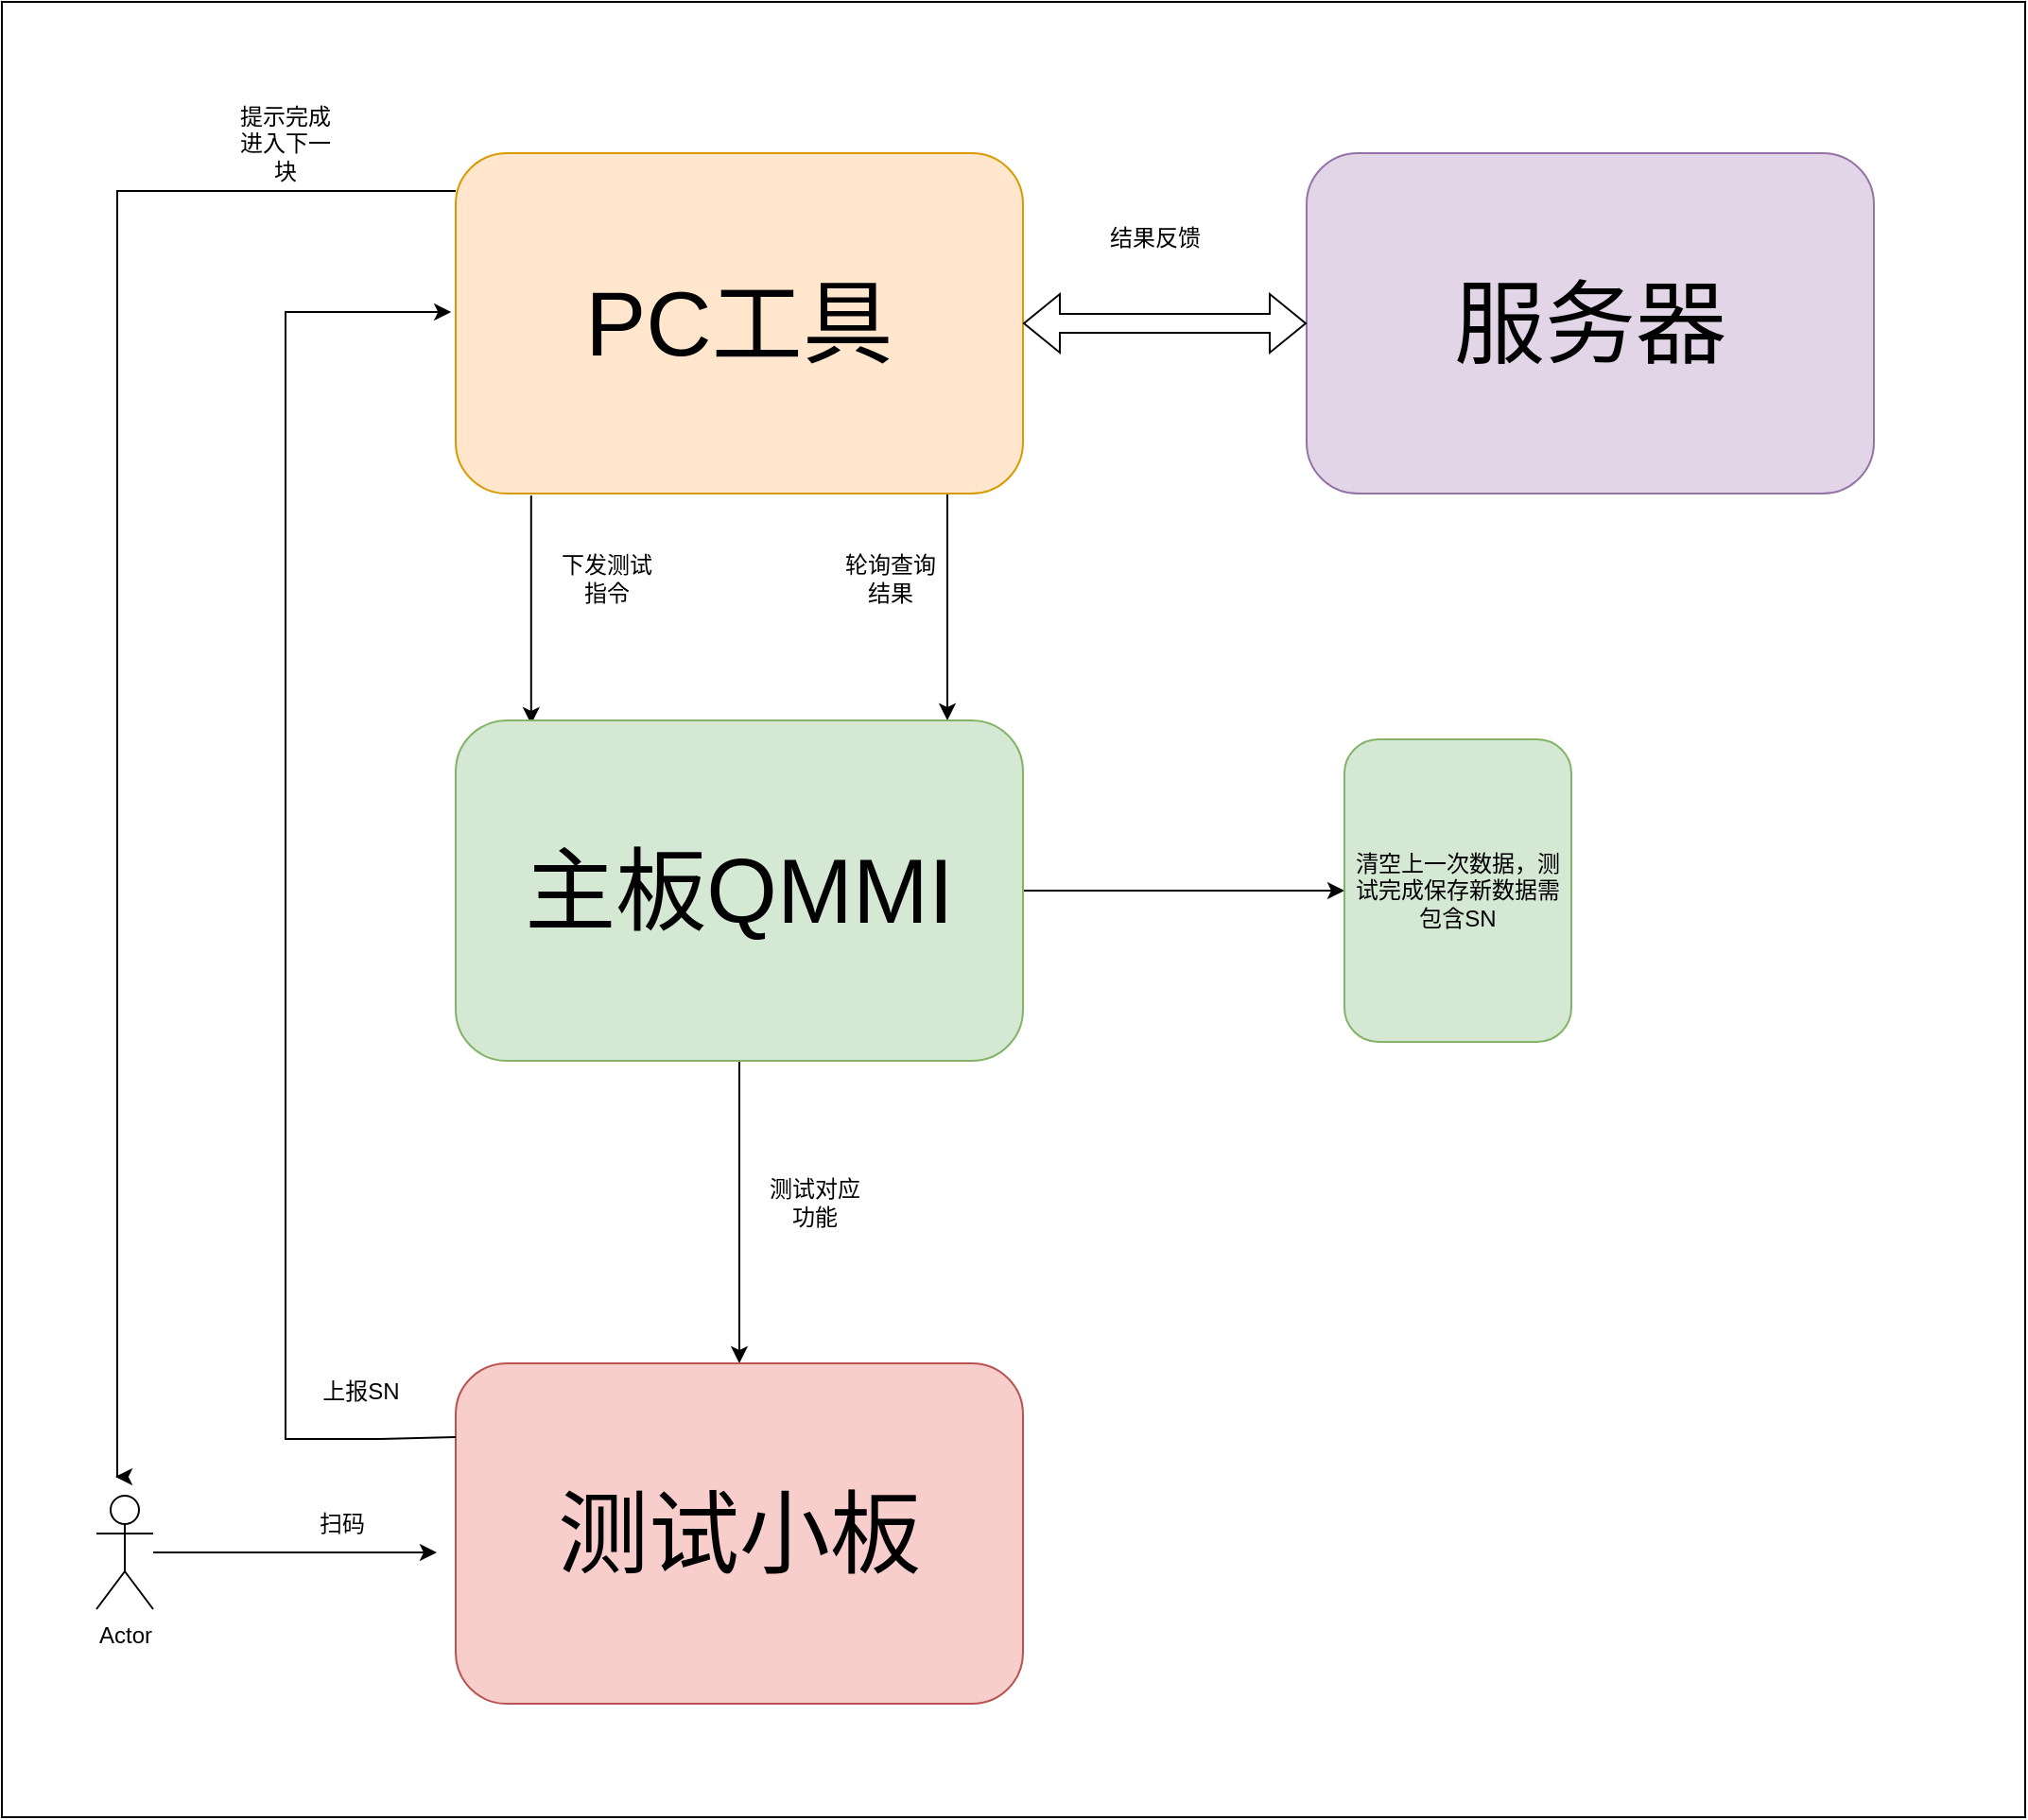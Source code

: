 <mxfile version="26.0.16">
  <diagram name="Page-1" id="oioGlBZoVB4NjTs0JhiE">
    <mxGraphModel dx="1364" dy="915" grid="1" gridSize="10" guides="1" tooltips="1" connect="1" arrows="1" fold="1" page="1" pageScale="1" pageWidth="850" pageHeight="1100" math="0" shadow="0">
      <root>
        <mxCell id="0" />
        <mxCell id="1" parent="0" />
        <mxCell id="iXuzyoS3UVN4r8s5BGeu-30" value="" style="rounded=0;whiteSpace=wrap;html=1;" vertex="1" parent="1">
          <mxGeometry x="10" width="1070" height="960" as="geometry" />
        </mxCell>
        <mxCell id="iXuzyoS3UVN4r8s5BGeu-13" style="edgeStyle=orthogonalEdgeStyle;rounded=0;orthogonalLoop=1;jettySize=auto;html=1;exitX=0.133;exitY=1.006;exitDx=0;exitDy=0;exitPerimeter=0;entryX=0.133;entryY=0.011;entryDx=0;entryDy=0;entryPerimeter=0;" edge="1" parent="1" source="iXuzyoS3UVN4r8s5BGeu-1" target="iXuzyoS3UVN4r8s5BGeu-3">
          <mxGeometry relative="1" as="geometry" />
        </mxCell>
        <mxCell id="iXuzyoS3UVN4r8s5BGeu-23" style="edgeStyle=orthogonalEdgeStyle;rounded=0;orthogonalLoop=1;jettySize=auto;html=1;entryX=0.5;entryY=0;entryDx=0;entryDy=0;" edge="1" parent="1">
          <mxGeometry relative="1" as="geometry">
            <mxPoint x="510" y="260" as="sourcePoint" />
            <mxPoint x="510" y="380" as="targetPoint" />
          </mxGeometry>
        </mxCell>
        <mxCell id="iXuzyoS3UVN4r8s5BGeu-26" style="edgeStyle=orthogonalEdgeStyle;rounded=0;orthogonalLoop=1;jettySize=auto;html=1;" edge="1" parent="1" source="iXuzyoS3UVN4r8s5BGeu-1">
          <mxGeometry relative="1" as="geometry">
            <mxPoint x="70" y="780" as="targetPoint" />
            <Array as="points">
              <mxPoint x="71" y="100" />
            </Array>
          </mxGeometry>
        </mxCell>
        <mxCell id="iXuzyoS3UVN4r8s5BGeu-1" value="&lt;font style=&quot;font-size: 48px;&quot;&gt;PC工具&lt;/font&gt;" style="rounded=1;whiteSpace=wrap;html=1;fillColor=#ffe6cc;strokeColor=#d79b00;" vertex="1" parent="1">
          <mxGeometry x="250" y="80" width="300" height="180" as="geometry" />
        </mxCell>
        <mxCell id="iXuzyoS3UVN4r8s5BGeu-15" style="edgeStyle=orthogonalEdgeStyle;rounded=0;orthogonalLoop=1;jettySize=auto;html=1;" edge="1" parent="1" source="iXuzyoS3UVN4r8s5BGeu-3" target="iXuzyoS3UVN4r8s5BGeu-4">
          <mxGeometry relative="1" as="geometry" />
        </mxCell>
        <mxCell id="iXuzyoS3UVN4r8s5BGeu-29" value="" style="edgeStyle=orthogonalEdgeStyle;rounded=0;orthogonalLoop=1;jettySize=auto;html=1;" edge="1" parent="1" source="iXuzyoS3UVN4r8s5BGeu-3" target="iXuzyoS3UVN4r8s5BGeu-28">
          <mxGeometry relative="1" as="geometry" />
        </mxCell>
        <mxCell id="iXuzyoS3UVN4r8s5BGeu-3" value="&lt;font style=&quot;font-size: 48px;&quot;&gt;主板QMMI&lt;/font&gt;" style="rounded=1;whiteSpace=wrap;html=1;fillColor=#d5e8d4;strokeColor=#82b366;" vertex="1" parent="1">
          <mxGeometry x="250" y="380" width="300" height="180" as="geometry" />
        </mxCell>
        <mxCell id="iXuzyoS3UVN4r8s5BGeu-4" value="&lt;font style=&quot;font-size: 48px;&quot;&gt;测试小板&lt;/font&gt;" style="rounded=1;whiteSpace=wrap;html=1;fillColor=#f8cecc;strokeColor=#b85450;" vertex="1" parent="1">
          <mxGeometry x="250" y="720" width="300" height="180" as="geometry" />
        </mxCell>
        <mxCell id="iXuzyoS3UVN4r8s5BGeu-9" value="Actor" style="shape=umlActor;verticalLabelPosition=bottom;verticalAlign=top;html=1;outlineConnect=0;" vertex="1" parent="1">
          <mxGeometry x="60" y="790" width="30" height="60" as="geometry" />
        </mxCell>
        <mxCell id="iXuzyoS3UVN4r8s5BGeu-10" value="" style="endArrow=classic;html=1;rounded=0;" edge="1" parent="1" source="iXuzyoS3UVN4r8s5BGeu-9">
          <mxGeometry width="50" height="50" relative="1" as="geometry">
            <mxPoint x="460" y="720" as="sourcePoint" />
            <mxPoint x="240" y="820" as="targetPoint" />
          </mxGeometry>
        </mxCell>
        <mxCell id="iXuzyoS3UVN4r8s5BGeu-11" value="扫码" style="text;html=1;align=center;verticalAlign=middle;whiteSpace=wrap;rounded=0;" vertex="1" parent="1">
          <mxGeometry x="160" y="790" width="60" height="30" as="geometry" />
        </mxCell>
        <mxCell id="iXuzyoS3UVN4r8s5BGeu-12" value="" style="endArrow=classic;html=1;rounded=0;exitX=0;exitY=0.217;exitDx=0;exitDy=0;entryX=-0.008;entryY=0.467;entryDx=0;entryDy=0;entryPerimeter=0;exitPerimeter=0;" edge="1" parent="1" source="iXuzyoS3UVN4r8s5BGeu-4" target="iXuzyoS3UVN4r8s5BGeu-1">
          <mxGeometry width="50" height="50" relative="1" as="geometry">
            <mxPoint x="460" y="600" as="sourcePoint" />
            <mxPoint x="150" y="150" as="targetPoint" />
            <Array as="points">
              <mxPoint x="210" y="760" />
              <mxPoint x="160" y="760" />
              <mxPoint x="160" y="164" />
            </Array>
          </mxGeometry>
        </mxCell>
        <mxCell id="iXuzyoS3UVN4r8s5BGeu-14" value="下发测试指令" style="text;html=1;align=center;verticalAlign=middle;whiteSpace=wrap;rounded=0;" vertex="1" parent="1">
          <mxGeometry x="300" y="290" width="60" height="30" as="geometry" />
        </mxCell>
        <mxCell id="iXuzyoS3UVN4r8s5BGeu-16" value="测试对应功能" style="text;html=1;align=center;verticalAlign=middle;whiteSpace=wrap;rounded=0;" vertex="1" parent="1">
          <mxGeometry x="410" y="620" width="60" height="30" as="geometry" />
        </mxCell>
        <mxCell id="iXuzyoS3UVN4r8s5BGeu-18" value="轮询查询结果" style="text;html=1;align=center;verticalAlign=middle;whiteSpace=wrap;rounded=0;" vertex="1" parent="1">
          <mxGeometry x="450" y="290" width="60" height="30" as="geometry" />
        </mxCell>
        <mxCell id="iXuzyoS3UVN4r8s5BGeu-19" value="&lt;font style=&quot;font-size: 48px;&quot;&gt;服务器&lt;/font&gt;" style="rounded=1;whiteSpace=wrap;html=1;fillColor=#e1d5e7;strokeColor=#9673a6;" vertex="1" parent="1">
          <mxGeometry x="700" y="80" width="300" height="180" as="geometry" />
        </mxCell>
        <mxCell id="iXuzyoS3UVN4r8s5BGeu-20" value="" style="shape=flexArrow;endArrow=classic;startArrow=classic;html=1;rounded=0;" edge="1" parent="1" source="iXuzyoS3UVN4r8s5BGeu-1" target="iXuzyoS3UVN4r8s5BGeu-19">
          <mxGeometry width="100" height="100" relative="1" as="geometry">
            <mxPoint x="600" y="320" as="sourcePoint" />
            <mxPoint x="781.818" y="80" as="targetPoint" />
          </mxGeometry>
        </mxCell>
        <mxCell id="iXuzyoS3UVN4r8s5BGeu-21" value="结果反馈" style="text;html=1;align=center;verticalAlign=middle;whiteSpace=wrap;rounded=0;" vertex="1" parent="1">
          <mxGeometry x="590" y="110" width="60" height="30" as="geometry" />
        </mxCell>
        <mxCell id="iXuzyoS3UVN4r8s5BGeu-22" value="上报SN" style="text;html=1;align=center;verticalAlign=middle;whiteSpace=wrap;rounded=0;" vertex="1" parent="1">
          <mxGeometry x="170" y="720" width="60" height="30" as="geometry" />
        </mxCell>
        <mxCell id="iXuzyoS3UVN4r8s5BGeu-27" value="提示完成进入下一块" style="text;html=1;align=center;verticalAlign=middle;whiteSpace=wrap;rounded=0;" vertex="1" parent="1">
          <mxGeometry x="130" y="60" width="60" height="30" as="geometry" />
        </mxCell>
        <mxCell id="iXuzyoS3UVN4r8s5BGeu-28" value="清空上一次数据，测试完成保存新数据需包含SN" style="whiteSpace=wrap;html=1;fillColor=#d5e8d4;strokeColor=#82b366;rounded=1;" vertex="1" parent="1">
          <mxGeometry x="720" y="390" width="120" height="160" as="geometry" />
        </mxCell>
      </root>
    </mxGraphModel>
  </diagram>
</mxfile>
